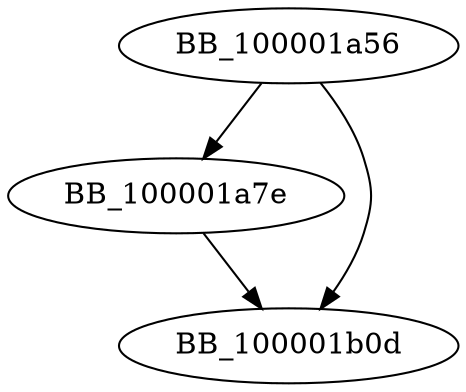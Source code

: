 DiGraph __ZN9Converter6outIntEv{
BB_100001a56->BB_100001a7e
BB_100001a56->BB_100001b0d
BB_100001a7e->BB_100001b0d
}
